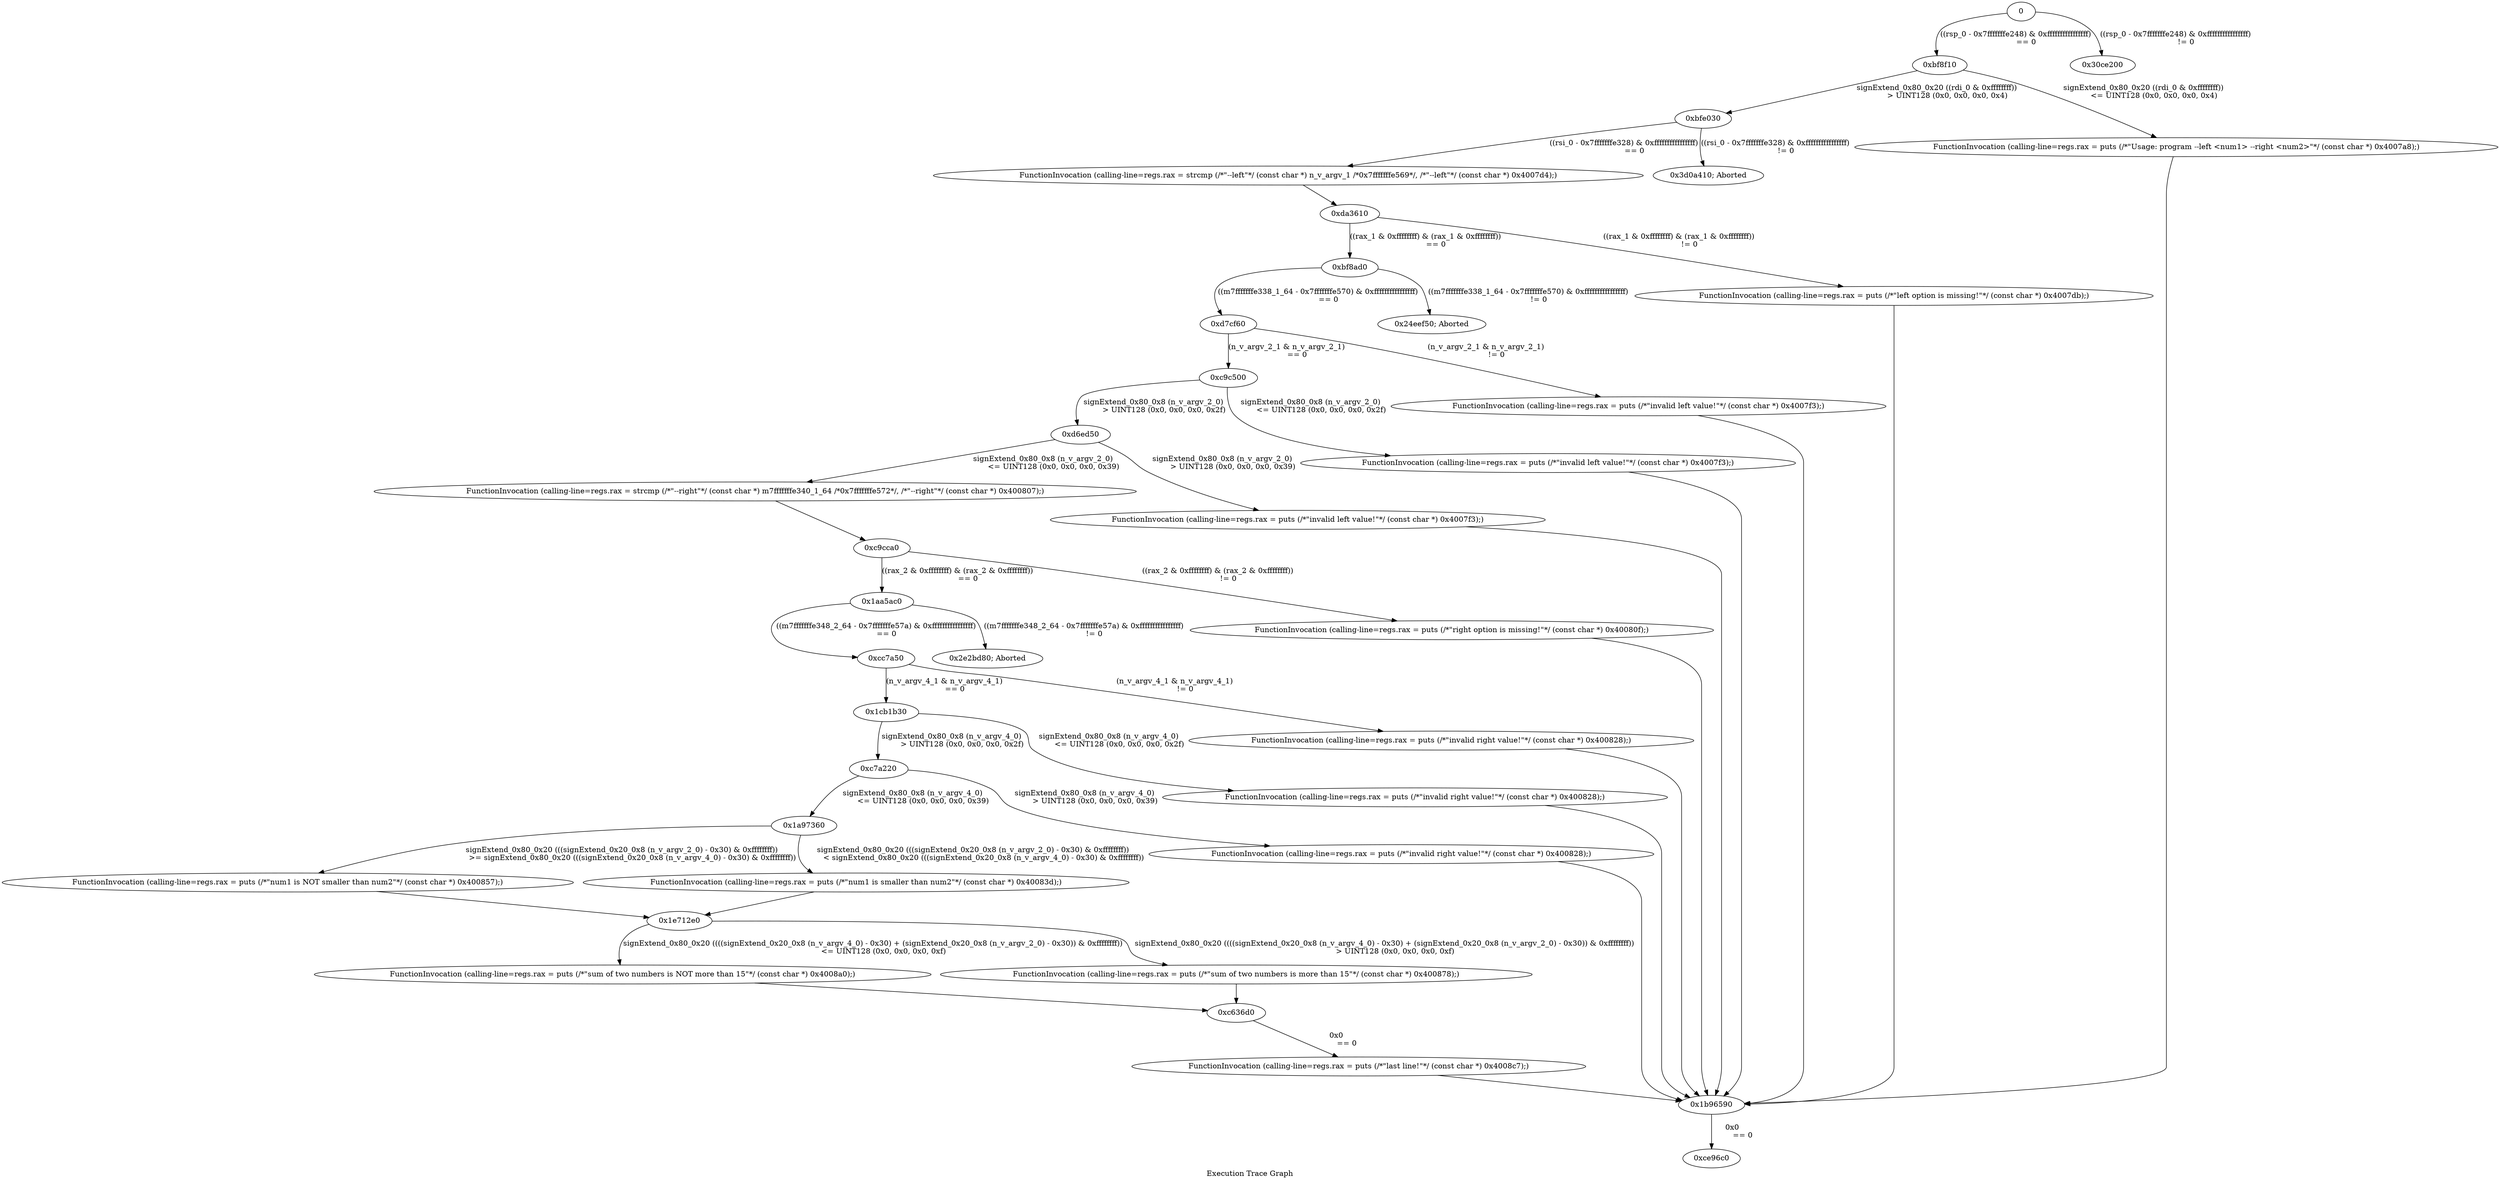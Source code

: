 digraph "Execution Trace Graph" {
	label="Execution Trace Graph";

	Node0 [label = "0"];
	Node0x6f3690 [label = "FunctionInvocation (calling-line=regs.rax = puts (/*\"last line!\"*/ (const char *) 0x4008c7);)"];
	Node0x711140 [label = "FunctionInvocation (calling-line=regs.rax = puts (/*\"sum of two numbers is NOT more than 15\"*/ (const char *) 0x4008a0);)"];
	Node0x9e6540 [label = "FunctionInvocation (calling-line=regs.rax = puts (/*\"num1 is NOT smaller than num2\"*/ (const char *) 0x400857);)"];
	Node0xb46560 [label = "FunctionInvocation (calling-line=regs.rax = puts (/*\"num1 is smaller than num2\"*/ (const char *) 0x40083d);)"];
	Node0xbf8ad0 [label = "0xbf8ad0"];
	Node0xbf8f10 [label = "0xbf8f10"];
	Node0xbfe030 [label = "0xbfe030"];
	Node0xc636d0 [label = "0xc636d0"];
	Node0xc7a220 [label = "0xc7a220"];
	Node0xc9c500 [label = "0xc9c500"];
	Node0xc9cca0 [label = "0xc9cca0"];
	Node0xcc7a50 [label = "0xcc7a50"];
	Node0xce96c0 [label = "0xce96c0"];
	Node0xd6ed50 [label = "0xd6ed50"];
	Node0xd7cf60 [label = "0xd7cf60"];
	Node0xda3610 [label = "0xda3610"];
	Node0x1a97360 [label = "0x1a97360"];
	Node0x1aa5ac0 [label = "0x1aa5ac0"];
	Node0x1b96590 [label = "0x1b96590"];
	Node0x1c322f0 [label = "FunctionInvocation (calling-line=regs.rax = puts (/*\"sum of two numbers is more than 15\"*/ (const char *) 0x400878);)"];
	Node0x1cb1b30 [label = "0x1cb1b30"];
	Node0x1e712e0 [label = "0x1e712e0"];
	Node0x24eef50 [label = "0x24eef50; Aborted"];
	Node0x2777e50 [label = "FunctionInvocation (calling-line=regs.rax = puts (/*\"invalid right value!\"*/ (const char *) 0x400828);)"];
	Node0x2a8d3d0 [label = "FunctionInvocation (calling-line=regs.rax = puts (/*\"invalid right value!\"*/ (const char *) 0x400828);)"];
	Node0x2e2bd80 [label = "0x2e2bd80; Aborted"];
	Node0x30ce200 [label = "0x30ce200"];
	Node0x3212e10 [label = "FunctionInvocation (calling-line=regs.rax = strcmp (/*\"--right\"*/ (const char *) m7fffffffe340_1_64 /*0x7fffffffe572*/, /*\"--right\"*/ (const char *) 0x400807);)"];
	Node0x3250d30 [label = "FunctionInvocation (calling-line=regs.rax = puts (/*\"invalid right value!\"*/ (const char *) 0x400828);)"];
	Node0x33042a0 [label = "FunctionInvocation (calling-line=regs.rax = puts (/*\"right option is missing!\"*/ (const char *) 0x40080f);)"];
	Node0x3420d60 [label = "FunctionInvocation (calling-line=regs.rax = puts (/*\"invalid left value!\"*/ (const char *) 0x4007f3);)"];
	Node0x3744de0 [label = "FunctionInvocation (calling-line=regs.rax = strcmp (/*\"--left\"*/ (const char *) n_v_argv_1 /*0x7fffffffe569*/, /*\"--left\"*/ (const char *) 0x4007d4);)"];
	Node0x3841fe0 [label = "FunctionInvocation (calling-line=regs.rax = puts (/*\"Usage: program --left <num1> --right <num2>\"*/ (const char *) 0x4007a8);)"];
	Node0x38c8820 [label = "FunctionInvocation (calling-line=regs.rax = puts (/*\"invalid left value!\"*/ (const char *) 0x4007f3);)"];
	Node0x38fd0c0 [label = "FunctionInvocation (calling-line=regs.rax = puts (/*\"left option is missing!\"*/ (const char *) 0x4007db);)"];
	Node0x3982720 [label = "FunctionInvocation (calling-line=regs.rax = puts (/*\"invalid left value!\"*/ (const char *) 0x4007f3);)"];
	Node0x3d0a410 [label = "0x3d0a410; Aborted"];
	Node0 -> Node0xbf8f10 [label = "((rsp_0 - 0x7fffffffe248) & 0xffffffffffffffff)
	 == 0"];
	Node0 -> Node0x30ce200 [label = "((rsp_0 - 0x7fffffffe248) & 0xffffffffffffffff)
	 != 0"];
	Node0xbf8f10 -> Node0xbfe030 [label = "signExtend_0x80_0x20 ((rdi_0 & 0xffffffff))
	 > UINT128 (0x0, 0x0, 0x0, 0x4)"];
	Node0xbf8f10 -> Node0x3841fe0 [label = "signExtend_0x80_0x20 ((rdi_0 & 0xffffffff))
	 <= UINT128 (0x0, 0x0, 0x0, 0x4)"];
	Node0x3841fe0 -> Node0x1b96590 [label = ""];
	Node0xbfe030 -> Node0x3744de0 [label = "((rsi_0 - 0x7fffffffe328) & 0xffffffffffffffff)
	 == 0"];
	Node0x3744de0 -> Node0xda3610 [label = ""];
	Node0xbfe030 -> Node0x3d0a410 [label = "((rsi_0 - 0x7fffffffe328) & 0xffffffffffffffff)
	 != 0"];
	Node0x1b96590 -> Node0xce96c0 [label = "0x0
	 == 0"];
	Node0xda3610 -> Node0xbf8ad0 [label = "((rax_1 & 0xffffffff) & (rax_1 & 0xffffffff))
	 == 0"];
	Node0xda3610 -> Node0x38fd0c0 [label = "((rax_1 & 0xffffffff) & (rax_1 & 0xffffffff))
	 != 0"];
	Node0x38fd0c0 -> Node0x1b96590 [label = ""];
	Node0xbf8ad0 -> Node0xd7cf60 [label = "((m7fffffffe338_1_64 - 0x7fffffffe570) & 0xffffffffffffffff)
	 == 0"];
	Node0xbf8ad0 -> Node0x24eef50 [label = "((m7fffffffe338_1_64 - 0x7fffffffe570) & 0xffffffffffffffff)
	 != 0"];
	Node0xd7cf60 -> Node0xc9c500 [label = "(n_v_argv_2_1 & n_v_argv_2_1)
	 == 0"];
	Node0xd7cf60 -> Node0x3982720 [label = "(n_v_argv_2_1 & n_v_argv_2_1)
	 != 0"];
	Node0x3982720 -> Node0x1b96590 [label = ""];
	Node0xc9c500 -> Node0xd6ed50 [label = "signExtend_0x80_0x8 (n_v_argv_2_0)
	 > UINT128 (0x0, 0x0, 0x0, 0x2f)"];
	Node0xc9c500 -> Node0x38c8820 [label = "signExtend_0x80_0x8 (n_v_argv_2_0)
	 <= UINT128 (0x0, 0x0, 0x0, 0x2f)"];
	Node0x38c8820 -> Node0x1b96590 [label = ""];
	Node0xd6ed50 -> Node0x3212e10 [label = "signExtend_0x80_0x8 (n_v_argv_2_0)
	 <= UINT128 (0x0, 0x0, 0x0, 0x39)"];
	Node0x3212e10 -> Node0xc9cca0 [label = ""];
	Node0xd6ed50 -> Node0x3420d60 [label = "signExtend_0x80_0x8 (n_v_argv_2_0)
	 > UINT128 (0x0, 0x0, 0x0, 0x39)"];
	Node0x3420d60 -> Node0x1b96590 [label = ""];
	Node0xc9cca0 -> Node0x1aa5ac0 [label = "((rax_2 & 0xffffffff) & (rax_2 & 0xffffffff))
	 == 0"];
	Node0xc9cca0 -> Node0x33042a0 [label = "((rax_2 & 0xffffffff) & (rax_2 & 0xffffffff))
	 != 0"];
	Node0x33042a0 -> Node0x1b96590 [label = ""];
	Node0x1aa5ac0 -> Node0xcc7a50 [label = "((m7fffffffe348_2_64 - 0x7fffffffe57a) & 0xffffffffffffffff)
	 == 0"];
	Node0x1aa5ac0 -> Node0x2e2bd80 [label = "((m7fffffffe348_2_64 - 0x7fffffffe57a) & 0xffffffffffffffff)
	 != 0"];
	Node0xcc7a50 -> Node0x1cb1b30 [label = "(n_v_argv_4_1 & n_v_argv_4_1)
	 == 0"];
	Node0xcc7a50 -> Node0x3250d30 [label = "(n_v_argv_4_1 & n_v_argv_4_1)
	 != 0"];
	Node0x3250d30 -> Node0x1b96590 [label = ""];
	Node0x1cb1b30 -> Node0xc7a220 [label = "signExtend_0x80_0x8 (n_v_argv_4_0)
	 > UINT128 (0x0, 0x0, 0x0, 0x2f)"];
	Node0x1cb1b30 -> Node0x2a8d3d0 [label = "signExtend_0x80_0x8 (n_v_argv_4_0)
	 <= UINT128 (0x0, 0x0, 0x0, 0x2f)"];
	Node0x2a8d3d0 -> Node0x1b96590 [label = ""];
	Node0xc7a220 -> Node0x1a97360 [label = "signExtend_0x80_0x8 (n_v_argv_4_0)
	 <= UINT128 (0x0, 0x0, 0x0, 0x39)"];
	Node0xc7a220 -> Node0x2777e50 [label = "signExtend_0x80_0x8 (n_v_argv_4_0)
	 > UINT128 (0x0, 0x0, 0x0, 0x39)"];
	Node0x2777e50 -> Node0x1b96590 [label = ""];
	Node0x1a97360 -> Node0xb46560 [label = "signExtend_0x80_0x20 (((signExtend_0x20_0x8 (n_v_argv_2_0) - 0x30) & 0xffffffff))
	 < signExtend_0x80_0x20 (((signExtend_0x20_0x8 (n_v_argv_4_0) - 0x30) & 0xffffffff))"];
	Node0xb46560 -> Node0x1e712e0 [label = ""];
	Node0x1a97360 -> Node0x9e6540 [label = "signExtend_0x80_0x20 (((signExtend_0x20_0x8 (n_v_argv_2_0) - 0x30) & 0xffffffff))
	 >= signExtend_0x80_0x20 (((signExtend_0x20_0x8 (n_v_argv_4_0) - 0x30) & 0xffffffff))"];
	Node0x9e6540 -> Node0x1e712e0 [label = ""];
	Node0x1e712e0 -> Node0x711140 [label = "signExtend_0x80_0x20 ((((signExtend_0x20_0x8 (n_v_argv_4_0) - 0x30) + (signExtend_0x20_0x8 (n_v_argv_2_0) - 0x30)) & 0xffffffff))
	 <= UINT128 (0x0, 0x0, 0x0, 0xf)"];
	Node0x711140 -> Node0xc636d0 [label = ""];
	Node0x1e712e0 -> Node0x1c322f0 [label = "signExtend_0x80_0x20 ((((signExtend_0x20_0x8 (n_v_argv_4_0) - 0x30) + (signExtend_0x20_0x8 (n_v_argv_2_0) - 0x30)) & 0xffffffff))
	 > UINT128 (0x0, 0x0, 0x0, 0xf)"];
	Node0x1c322f0 -> Node0xc636d0 [label = ""];
	Node0xc636d0 -> Node0x6f3690 [label = "0x0
	 == 0"];
	Node0x6f3690 -> Node0x1b96590 [label = ""];
}
